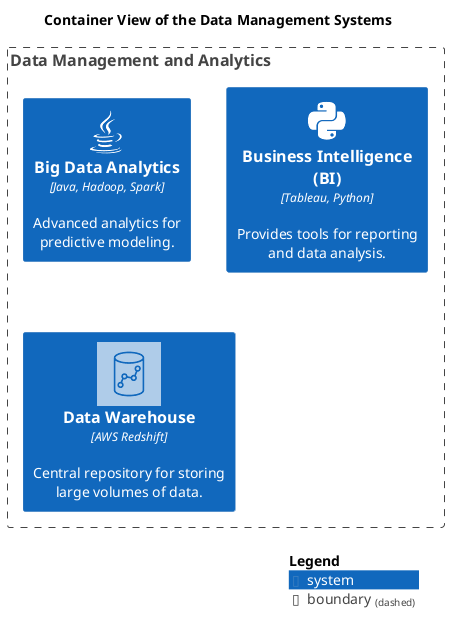 @startuml container-view
!include <C4/C4_Container.puml>
!include <awslib14/AWSCommon>
!include <awslib14/AWSC4Integration>
!include <azure/AzureCommon>
!include <azure/AzureC4Integration>
!include <tupadr3/common>
!include <tupadr3/font-awesome-5/python>
!include <awslib14/Analytics/Redshift>
!include <tupadr3/font-awesome-5/java>
!include <logos/hadoop>
!include <logos/spark>







title Container View of the Data Management Systems
Boundary(mybank_dataManagement_contextBoundary, "Data Management and Analytics") {
  System(mybank_dataManagement_bigDataAnalyticsSystem, "Big Data Analytics", $descr="Advanced analytics for predictive modeling.", $type="Java, Hadoop, Spark", $sprite="java")
  System(mybank_dataManagement_businessIntelligenceSystem, "Business Intelligence (BI)", $descr="Provides tools for reporting and data analysis.", $type="Tableau, Python", $sprite="python")
  System(mybank_dataManagement_dataWarehouseSystem, "Data Warehouse", $descr="Central repository for storing large volumes of data.", $type="AWS Redshift", $sprite="Redshift")
}
SHOW_LEGEND()
@enduml
